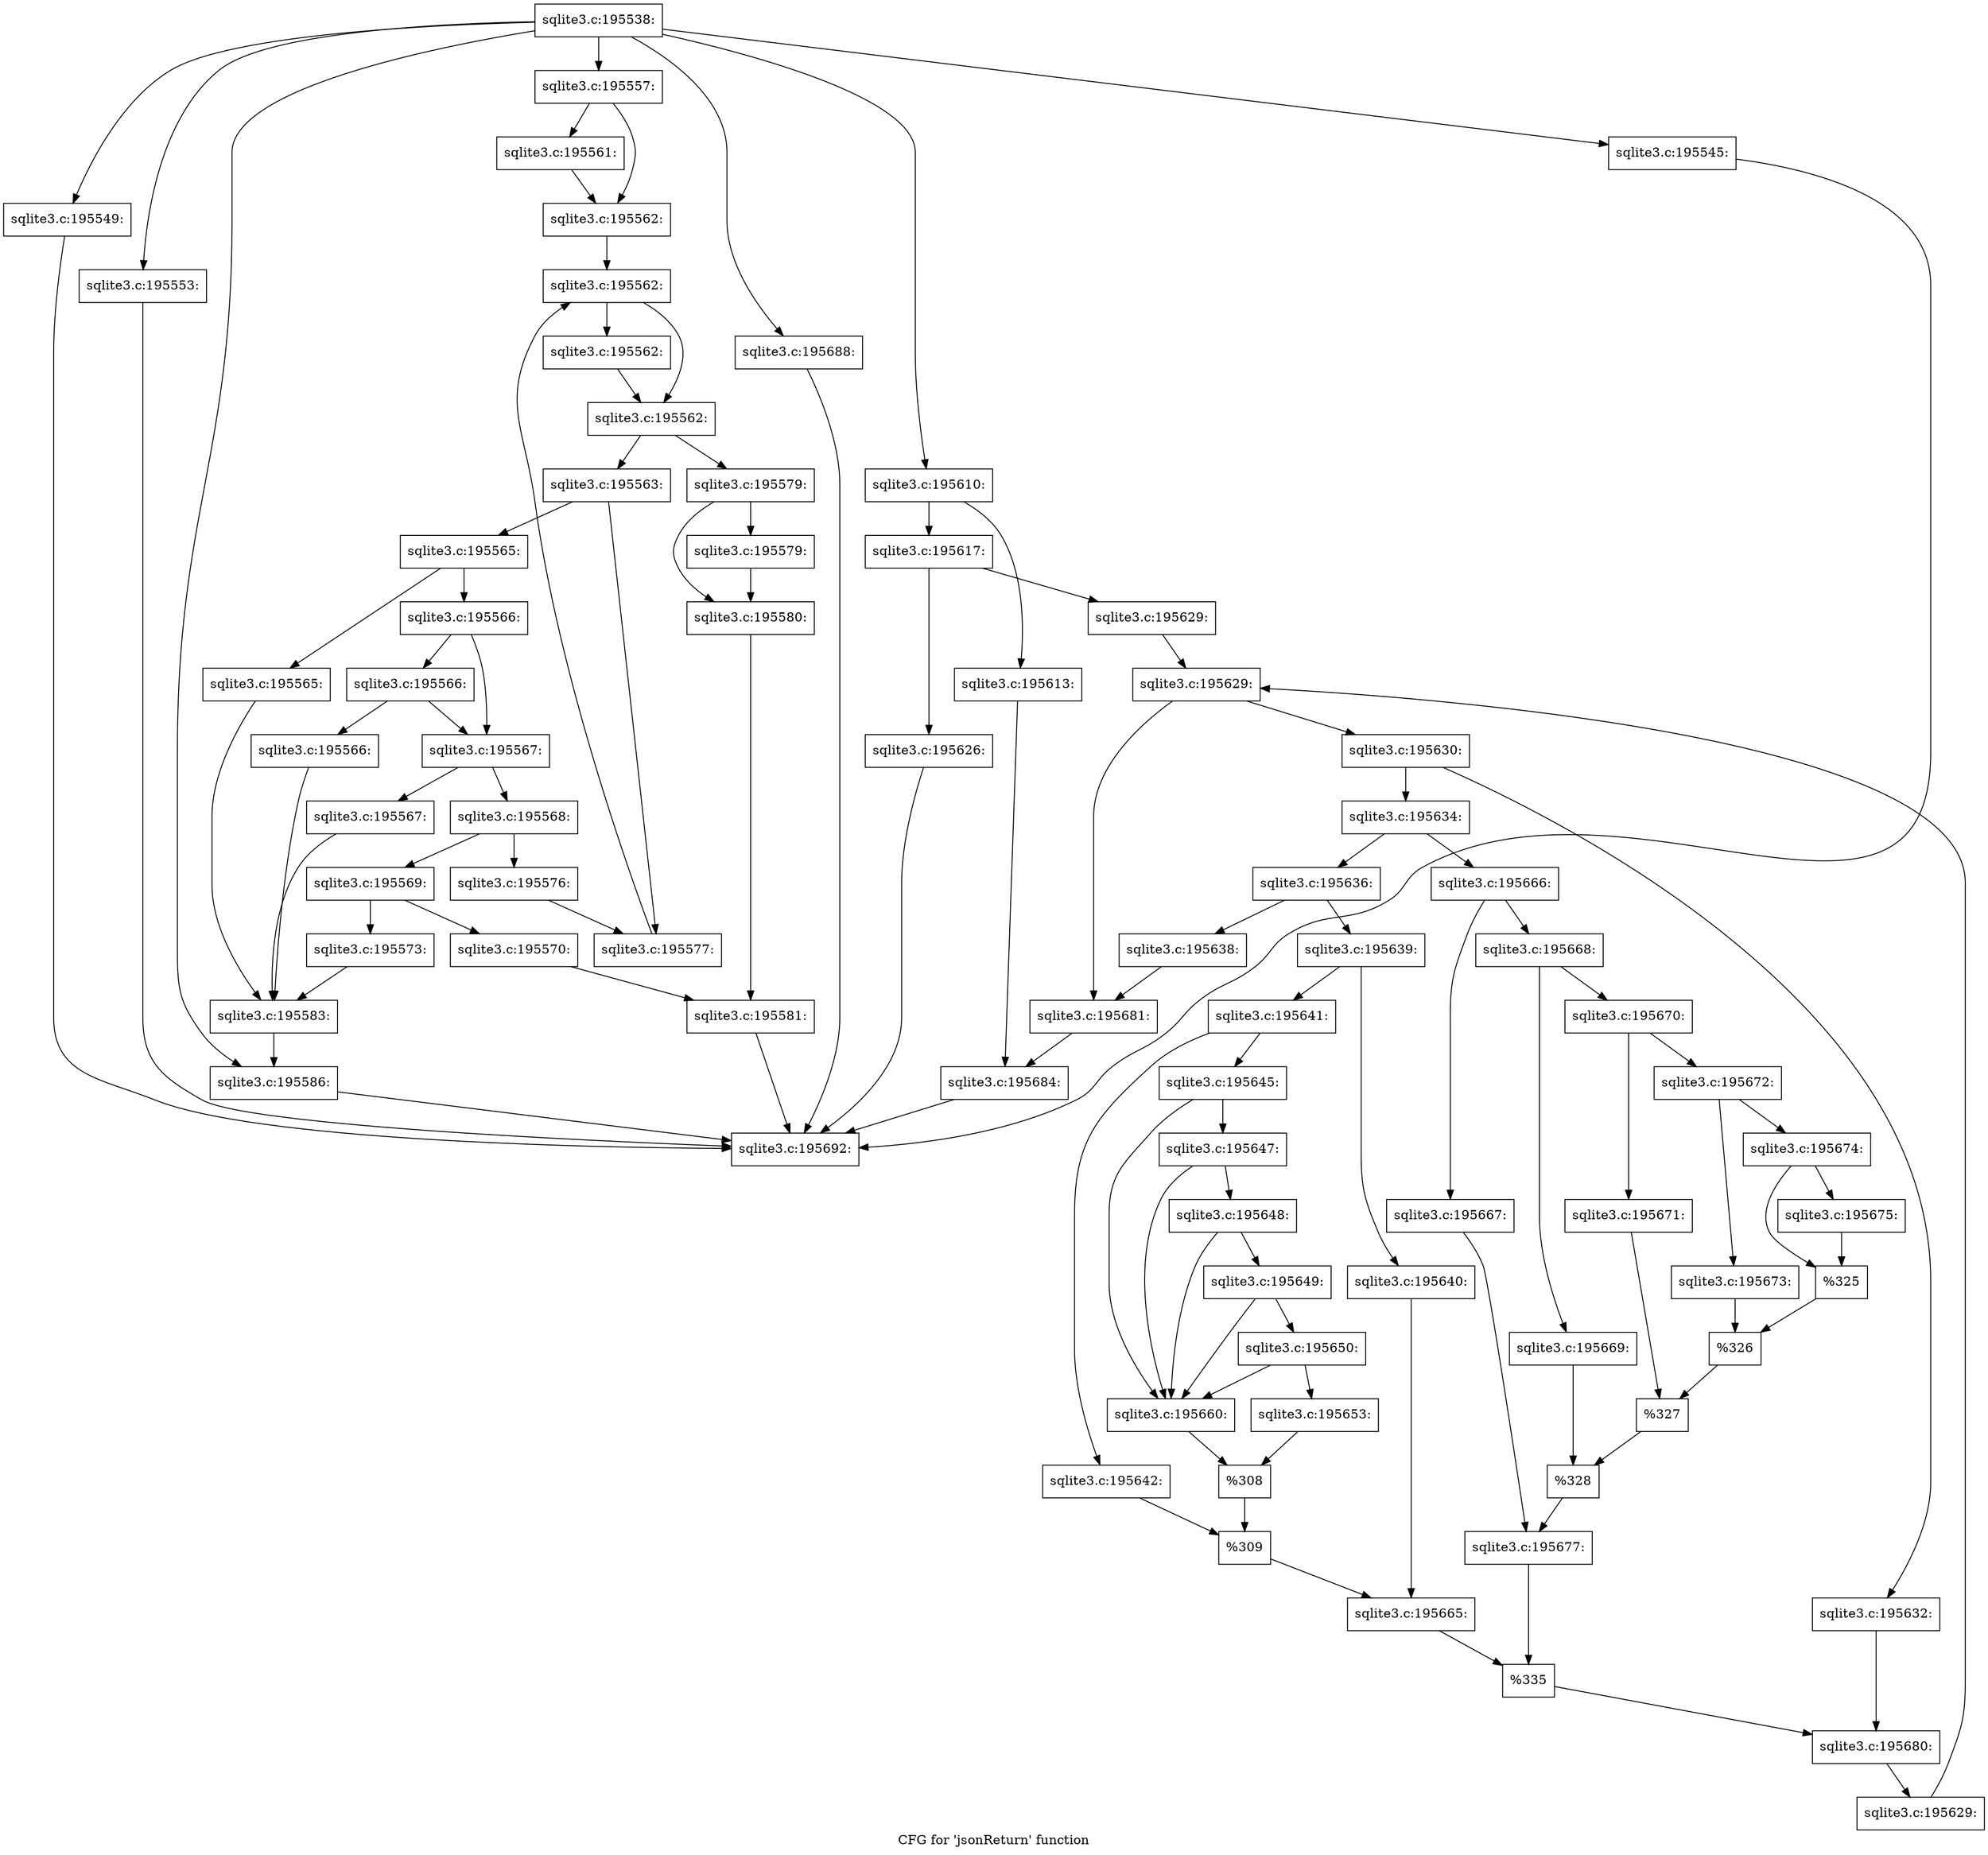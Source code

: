 digraph "CFG for 'jsonReturn' function" {
	label="CFG for 'jsonReturn' function";

	Node0x55c0fa887360 [shape=record,label="{sqlite3.c:195538:}"];
	Node0x55c0fa887360 -> Node0x55c0fa894c80;
	Node0x55c0fa887360 -> Node0x55c0fa895370;
	Node0x55c0fa887360 -> Node0x55c0fa8956f0;
	Node0x55c0fa887360 -> Node0x55c0fa895a70;
	Node0x55c0fa887360 -> Node0x55c0fa89cb10;
	Node0x55c0fa887360 -> Node0x55c0fa89dce0;
	Node0x55c0fa887360 -> Node0x55c0fa8aff90;
	Node0x55c0fa894c80 [shape=record,label="{sqlite3.c:195545:}"];
	Node0x55c0fa894c80 -> Node0x55c0fa894b40;
	Node0x55c0fa895370 [shape=record,label="{sqlite3.c:195549:}"];
	Node0x55c0fa895370 -> Node0x55c0fa894b40;
	Node0x55c0fa8956f0 [shape=record,label="{sqlite3.c:195553:}"];
	Node0x55c0fa8956f0 -> Node0x55c0fa894b40;
	Node0x55c0fa895a70 [shape=record,label="{sqlite3.c:195557:}"];
	Node0x55c0fa895a70 -> Node0x55c0fa896630;
	Node0x55c0fa895a70 -> Node0x55c0fa896680;
	Node0x55c0fa896630 [shape=record,label="{sqlite3.c:195561:}"];
	Node0x55c0fa896630 -> Node0x55c0fa896680;
	Node0x55c0fa896680 [shape=record,label="{sqlite3.c:195562:}"];
	Node0x55c0fa896680 -> Node0x55c0fa896e60;
	Node0x55c0fa896e60 [shape=record,label="{sqlite3.c:195562:}"];
	Node0x55c0fa896e60 -> Node0x55c0fa897090;
	Node0x55c0fa896e60 -> Node0x55c0fa897040;
	Node0x55c0fa897090 [shape=record,label="{sqlite3.c:195562:}"];
	Node0x55c0fa897090 -> Node0x55c0fa897040;
	Node0x55c0fa897040 [shape=record,label="{sqlite3.c:195562:}"];
	Node0x55c0fa897040 -> Node0x55c0fa8979d0;
	Node0x55c0fa897040 -> Node0x55c0fa896fc0;
	Node0x55c0fa8979d0 [shape=record,label="{sqlite3.c:195563:}"];
	Node0x55c0fa8979d0 -> Node0x55c0fa8982f0;
	Node0x55c0fa8979d0 -> Node0x55c0fa898340;
	Node0x55c0fa8982f0 [shape=record,label="{sqlite3.c:195565:}"];
	Node0x55c0fa8982f0 -> Node0x55c0fa8987b0;
	Node0x55c0fa8982f0 -> Node0x55c0fa898800;
	Node0x55c0fa8987b0 [shape=record,label="{sqlite3.c:195565:}"];
	Node0x55c0fa8987b0 -> Node0x55c0fa899330;
	Node0x55c0fa898800 [shape=record,label="{sqlite3.c:195566:}"];
	Node0x55c0fa898800 -> Node0x55c0fa8994f0;
	Node0x55c0fa898800 -> Node0x55c0fa8994a0;
	Node0x55c0fa8994f0 [shape=record,label="{sqlite3.c:195566:}"];
	Node0x55c0fa8994f0 -> Node0x55c0fa899450;
	Node0x55c0fa8994f0 -> Node0x55c0fa8994a0;
	Node0x55c0fa899450 [shape=record,label="{sqlite3.c:195566:}"];
	Node0x55c0fa899450 -> Node0x55c0fa899330;
	Node0x55c0fa8994a0 [shape=record,label="{sqlite3.c:195567:}"];
	Node0x55c0fa8994a0 -> Node0x55c0fa899ec0;
	Node0x55c0fa8994a0 -> Node0x55c0fa899f10;
	Node0x55c0fa899ec0 [shape=record,label="{sqlite3.c:195567:}"];
	Node0x55c0fa899ec0 -> Node0x55c0fa899330;
	Node0x55c0fa899f10 [shape=record,label="{sqlite3.c:195568:}"];
	Node0x55c0fa899f10 -> Node0x55c0fa89a310;
	Node0x55c0fa899f10 -> Node0x55c0fa89a360;
	Node0x55c0fa89a310 [shape=record,label="{sqlite3.c:195569:}"];
	Node0x55c0fa89a310 -> Node0x55c0fa89a770;
	Node0x55c0fa89a310 -> Node0x55c0fa89a810;
	Node0x55c0fa89a770 [shape=record,label="{sqlite3.c:195570:}"];
	Node0x55c0fa89a770 -> Node0x55c0fa89b040;
	Node0x55c0fa89a810 [shape=record,label="{sqlite3.c:195573:}"];
	Node0x55c0fa89a810 -> Node0x55c0fa899330;
	Node0x55c0fa89a360 [shape=record,label="{sqlite3.c:195576:}"];
	Node0x55c0fa89a360 -> Node0x55c0fa898340;
	Node0x55c0fa898340 [shape=record,label="{sqlite3.c:195577:}"];
	Node0x55c0fa898340 -> Node0x55c0fa896e60;
	Node0x55c0fa896fc0 [shape=record,label="{sqlite3.c:195579:}"];
	Node0x55c0fa896fc0 -> Node0x55c0fa89a7c0;
	Node0x55c0fa896fc0 -> Node0x55c0fa89bb60;
	Node0x55c0fa89a7c0 [shape=record,label="{sqlite3.c:195579:}"];
	Node0x55c0fa89a7c0 -> Node0x55c0fa89bb60;
	Node0x55c0fa89bb60 [shape=record,label="{sqlite3.c:195580:}"];
	Node0x55c0fa89bb60 -> Node0x55c0fa89b040;
	Node0x55c0fa89b040 [shape=record,label="{sqlite3.c:195581:}"];
	Node0x55c0fa89b040 -> Node0x55c0fa894b40;
	Node0x55c0fa899330 [shape=record,label="{sqlite3.c:195583:}"];
	Node0x55c0fa899330 -> Node0x55c0fa89cb10;
	Node0x55c0fa89cb10 [shape=record,label="{sqlite3.c:195586:}"];
	Node0x55c0fa89cb10 -> Node0x55c0fa894b40;
	Node0x55c0fa89dce0 [shape=record,label="{sqlite3.c:195610:}"];
	Node0x55c0fa89dce0 -> Node0x55c0fa89de70;
	Node0x55c0fa89dce0 -> Node0x55c0fa89df10;
	Node0x55c0fa89de70 [shape=record,label="{sqlite3.c:195613:}"];
	Node0x55c0fa89de70 -> Node0x55c0fa89dec0;
	Node0x55c0fa89df10 [shape=record,label="{sqlite3.c:195617:}"];
	Node0x55c0fa89df10 -> Node0x55c0fa8a07f0;
	Node0x55c0fa89df10 -> Node0x55c0fa8a0840;
	Node0x55c0fa8a07f0 [shape=record,label="{sqlite3.c:195626:}"];
	Node0x55c0fa8a07f0 -> Node0x55c0fa894b40;
	Node0x55c0fa8a0840 [shape=record,label="{sqlite3.c:195629:}"];
	Node0x55c0fa8a0840 -> Node0x55c0fa8a1110;
	Node0x55c0fa8a1110 [shape=record,label="{sqlite3.c:195629:}"];
	Node0x55c0fa8a1110 -> Node0x55c0fa8a1330;
	Node0x55c0fa8a1110 -> Node0x55c0fa8a0e10;
	Node0x55c0fa8a1330 [shape=record,label="{sqlite3.c:195630:}"];
	Node0x55c0fa8a1330 -> Node0x55c0fa8a1e70;
	Node0x55c0fa8a1330 -> Node0x55c0fa8a1f10;
	Node0x55c0fa8a1e70 [shape=record,label="{sqlite3.c:195632:}"];
	Node0x55c0fa8a1e70 -> Node0x55c0fa8a1ec0;
	Node0x55c0fa8a1f10 [shape=record,label="{sqlite3.c:195634:}"];
	Node0x55c0fa8a1f10 -> Node0x55c0fa8a2e60;
	Node0x55c0fa8a1f10 -> Node0x55c0fa8a2f00;
	Node0x55c0fa8a2e60 [shape=record,label="{sqlite3.c:195636:}"];
	Node0x55c0fa8a2e60 -> Node0x55c0f6de5460;
	Node0x55c0fa8a2e60 -> Node0x55c0fa8a3c20;
	Node0x55c0f6de5460 [shape=record,label="{sqlite3.c:195638:}"];
	Node0x55c0f6de5460 -> Node0x55c0fa8a0e10;
	Node0x55c0fa8a3c20 [shape=record,label="{sqlite3.c:195639:}"];
	Node0x55c0fa8a3c20 -> Node0x55c0fa8a4280;
	Node0x55c0fa8a3c20 -> Node0x55c0fa8a4320;
	Node0x55c0fa8a4280 [shape=record,label="{sqlite3.c:195640:}"];
	Node0x55c0fa8a4280 -> Node0x55c0fa8a42d0;
	Node0x55c0fa8a4320 [shape=record,label="{sqlite3.c:195641:}"];
	Node0x55c0fa8a4320 -> Node0x55c0fa8a4cc0;
	Node0x55c0fa8a4320 -> Node0x55c0fa8a4d60;
	Node0x55c0fa8a4cc0 [shape=record,label="{sqlite3.c:195642:}"];
	Node0x55c0fa8a4cc0 -> Node0x55c0fa8a4d10;
	Node0x55c0fa8a4d60 [shape=record,label="{sqlite3.c:195645:}"];
	Node0x55c0fa8a4d60 -> Node0x55c0fa8a6700;
	Node0x55c0fa8a4d60 -> Node0x55c0fa8a6530;
	Node0x55c0fa8a6700 [shape=record,label="{sqlite3.c:195647:}"];
	Node0x55c0fa8a6700 -> Node0x55c0fa8a6680;
	Node0x55c0fa8a6700 -> Node0x55c0fa8a6530;
	Node0x55c0fa8a6680 [shape=record,label="{sqlite3.c:195648:}"];
	Node0x55c0fa8a6680 -> Node0x55c0fa8a6600;
	Node0x55c0fa8a6680 -> Node0x55c0fa8a6530;
	Node0x55c0fa8a6600 [shape=record,label="{sqlite3.c:195649:}"];
	Node0x55c0fa8a6600 -> Node0x55c0fa8a6580;
	Node0x55c0fa8a6600 -> Node0x55c0fa8a6530;
	Node0x55c0fa8a6580 [shape=record,label="{sqlite3.c:195650:}"];
	Node0x55c0fa8a6580 -> Node0x55c0fa8a6490;
	Node0x55c0fa8a6580 -> Node0x55c0fa8a6530;
	Node0x55c0fa8a6490 [shape=record,label="{sqlite3.c:195653:}"];
	Node0x55c0fa8a6490 -> Node0x55c0fa8a64e0;
	Node0x55c0fa8a6530 [shape=record,label="{sqlite3.c:195660:}"];
	Node0x55c0fa8a6530 -> Node0x55c0fa8a64e0;
	Node0x55c0fa8a64e0 [shape=record,label="{%308}"];
	Node0x55c0fa8a64e0 -> Node0x55c0fa8a4d10;
	Node0x55c0fa8a4d10 [shape=record,label="{%309}"];
	Node0x55c0fa8a4d10 -> Node0x55c0fa8a42d0;
	Node0x55c0fa8a42d0 [shape=record,label="{sqlite3.c:195665:}"];
	Node0x55c0fa8a42d0 -> Node0x55c0fa8a2eb0;
	Node0x55c0fa8a2f00 [shape=record,label="{sqlite3.c:195666:}"];
	Node0x55c0fa8a2f00 -> Node0x55c0fa8aca00;
	Node0x55c0fa8a2f00 -> Node0x55c0fa8acaa0;
	Node0x55c0fa8aca00 [shape=record,label="{sqlite3.c:195667:}"];
	Node0x55c0fa8aca00 -> Node0x55c0fa8aca50;
	Node0x55c0fa8acaa0 [shape=record,label="{sqlite3.c:195668:}"];
	Node0x55c0fa8acaa0 -> Node0x55c0fa8ad0a0;
	Node0x55c0fa8acaa0 -> Node0x55c0fa8ad140;
	Node0x55c0fa8ad0a0 [shape=record,label="{sqlite3.c:195669:}"];
	Node0x55c0fa8ad0a0 -> Node0x55c0fa8ad0f0;
	Node0x55c0fa8ad140 [shape=record,label="{sqlite3.c:195670:}"];
	Node0x55c0fa8ad140 -> Node0x55c0fa8ad740;
	Node0x55c0fa8ad140 -> Node0x55c0fa8ad7e0;
	Node0x55c0fa8ad740 [shape=record,label="{sqlite3.c:195671:}"];
	Node0x55c0fa8ad740 -> Node0x55c0fa8ad790;
	Node0x55c0fa8ad7e0 [shape=record,label="{sqlite3.c:195672:}"];
	Node0x55c0fa8ad7e0 -> Node0x55c0fa8adde0;
	Node0x55c0fa8ad7e0 -> Node0x55c0fa8ade80;
	Node0x55c0fa8adde0 [shape=record,label="{sqlite3.c:195673:}"];
	Node0x55c0fa8adde0 -> Node0x55c0fa8ade30;
	Node0x55c0fa8ade80 [shape=record,label="{sqlite3.c:195674:}"];
	Node0x55c0fa8ade80 -> Node0x55c0fa8ae480;
	Node0x55c0fa8ade80 -> Node0x55c0fa8ae4d0;
	Node0x55c0fa8ae480 [shape=record,label="{sqlite3.c:195675:}"];
	Node0x55c0fa8ae480 -> Node0x55c0fa8ae4d0;
	Node0x55c0fa8ae4d0 [shape=record,label="{%325}"];
	Node0x55c0fa8ae4d0 -> Node0x55c0fa8ade30;
	Node0x55c0fa8ade30 [shape=record,label="{%326}"];
	Node0x55c0fa8ade30 -> Node0x55c0fa8ad790;
	Node0x55c0fa8ad790 [shape=record,label="{%327}"];
	Node0x55c0fa8ad790 -> Node0x55c0fa8ad0f0;
	Node0x55c0fa8ad0f0 [shape=record,label="{%328}"];
	Node0x55c0fa8ad0f0 -> Node0x55c0fa8aca50;
	Node0x55c0fa8aca50 [shape=record,label="{sqlite3.c:195677:}"];
	Node0x55c0fa8aca50 -> Node0x55c0fa8a2eb0;
	Node0x55c0fa8a2eb0 [shape=record,label="{%335}"];
	Node0x55c0fa8a2eb0 -> Node0x55c0fa8a1ec0;
	Node0x55c0fa8a1ec0 [shape=record,label="{sqlite3.c:195680:}"];
	Node0x55c0fa8a1ec0 -> Node0x55c0fa8a12a0;
	Node0x55c0fa8a12a0 [shape=record,label="{sqlite3.c:195629:}"];
	Node0x55c0fa8a12a0 -> Node0x55c0fa8a1110;
	Node0x55c0fa8a0e10 [shape=record,label="{sqlite3.c:195681:}"];
	Node0x55c0fa8a0e10 -> Node0x55c0fa89dec0;
	Node0x55c0fa89dec0 [shape=record,label="{sqlite3.c:195684:}"];
	Node0x55c0fa89dec0 -> Node0x55c0fa894b40;
	Node0x55c0fa8aff90 [shape=record,label="{sqlite3.c:195688:}"];
	Node0x55c0fa8aff90 -> Node0x55c0fa894b40;
	Node0x55c0fa894b40 [shape=record,label="{sqlite3.c:195692:}"];
}
